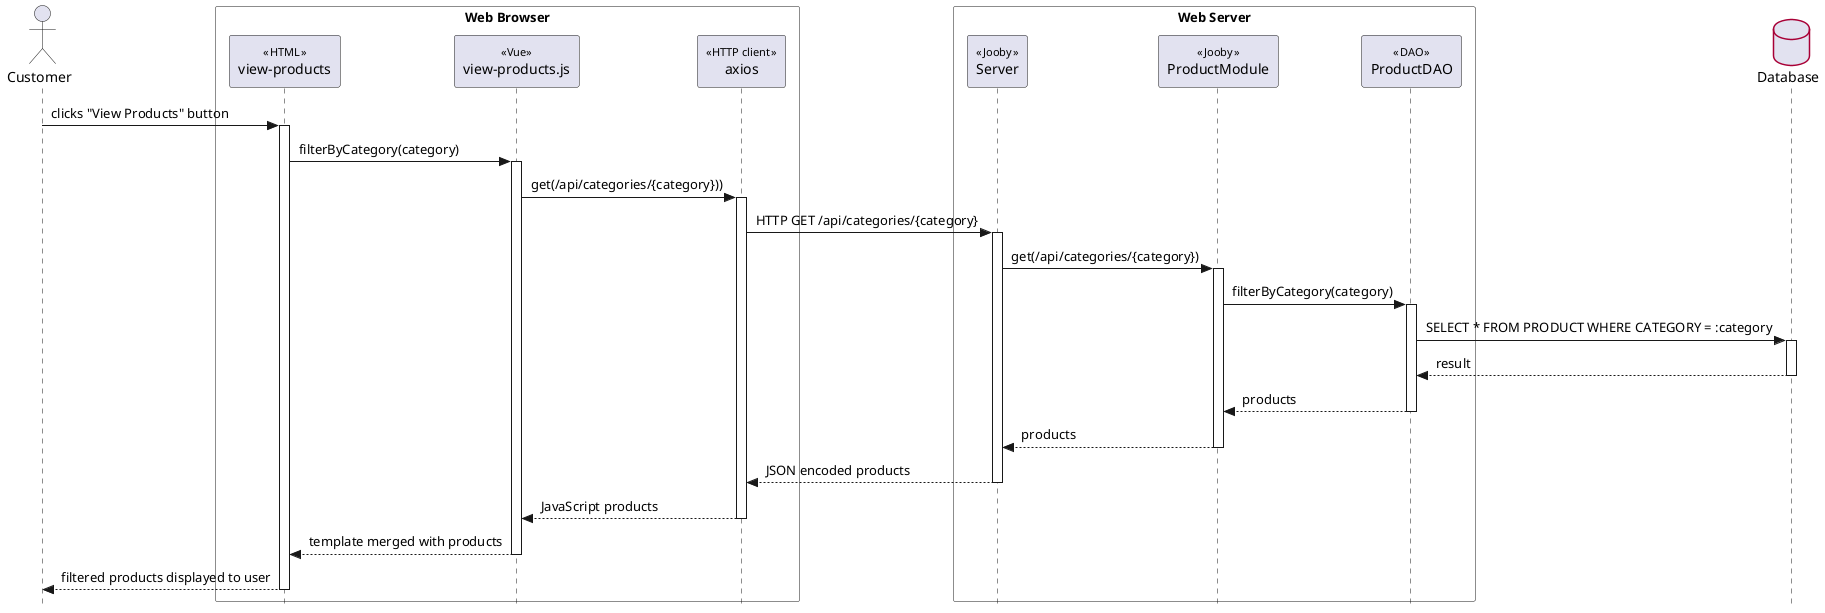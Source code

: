 @startuml

' === Style Tweaks ===

skinparam {
  Style StrictUML
  RoundCorner 5
  ParticipantPadding 10
  Padding 2
  SequenceStereotype {
    Font {
      Size 11
      Style plain
    }
  }
  Database {
    BorderColor #A80036
  }
}


' === Actors / Participants

actor "Customer" as customer

' === Interactions ===

box "             Web Browser             " #white
	Participant "view-products" as page << HTML >>
    participant "view-products.js" as controller <<Vue>>
    participant "axios" as axios <<HTTP client >>
end box

box "Web Server" #white
	Participant "Server" as server << Jooby >>
	Participant "ProductModule" as module << Jooby >>
	Participant "ProductDAO" as dao << DAO >>
end box

database "Database" as db

customer -> page++ : clicks "View Products" button

page -> controller++: filterByCategory(category)

controller -> axios++ : get(/api/categories/{category}))

axios -> server++ : HTTP GET /api/categories/{category}

server -> module++ : get(/api/categories/{category})

module -> dao++ : filterByCategory(category)

dao -> db++ : SELECT * FROM PRODUCT WHERE CATEGORY = :category
return result

return products

return products

return JSON encoded products

return JavaScript products

return template merged with products

return filtered products displayed to user


@enduml

